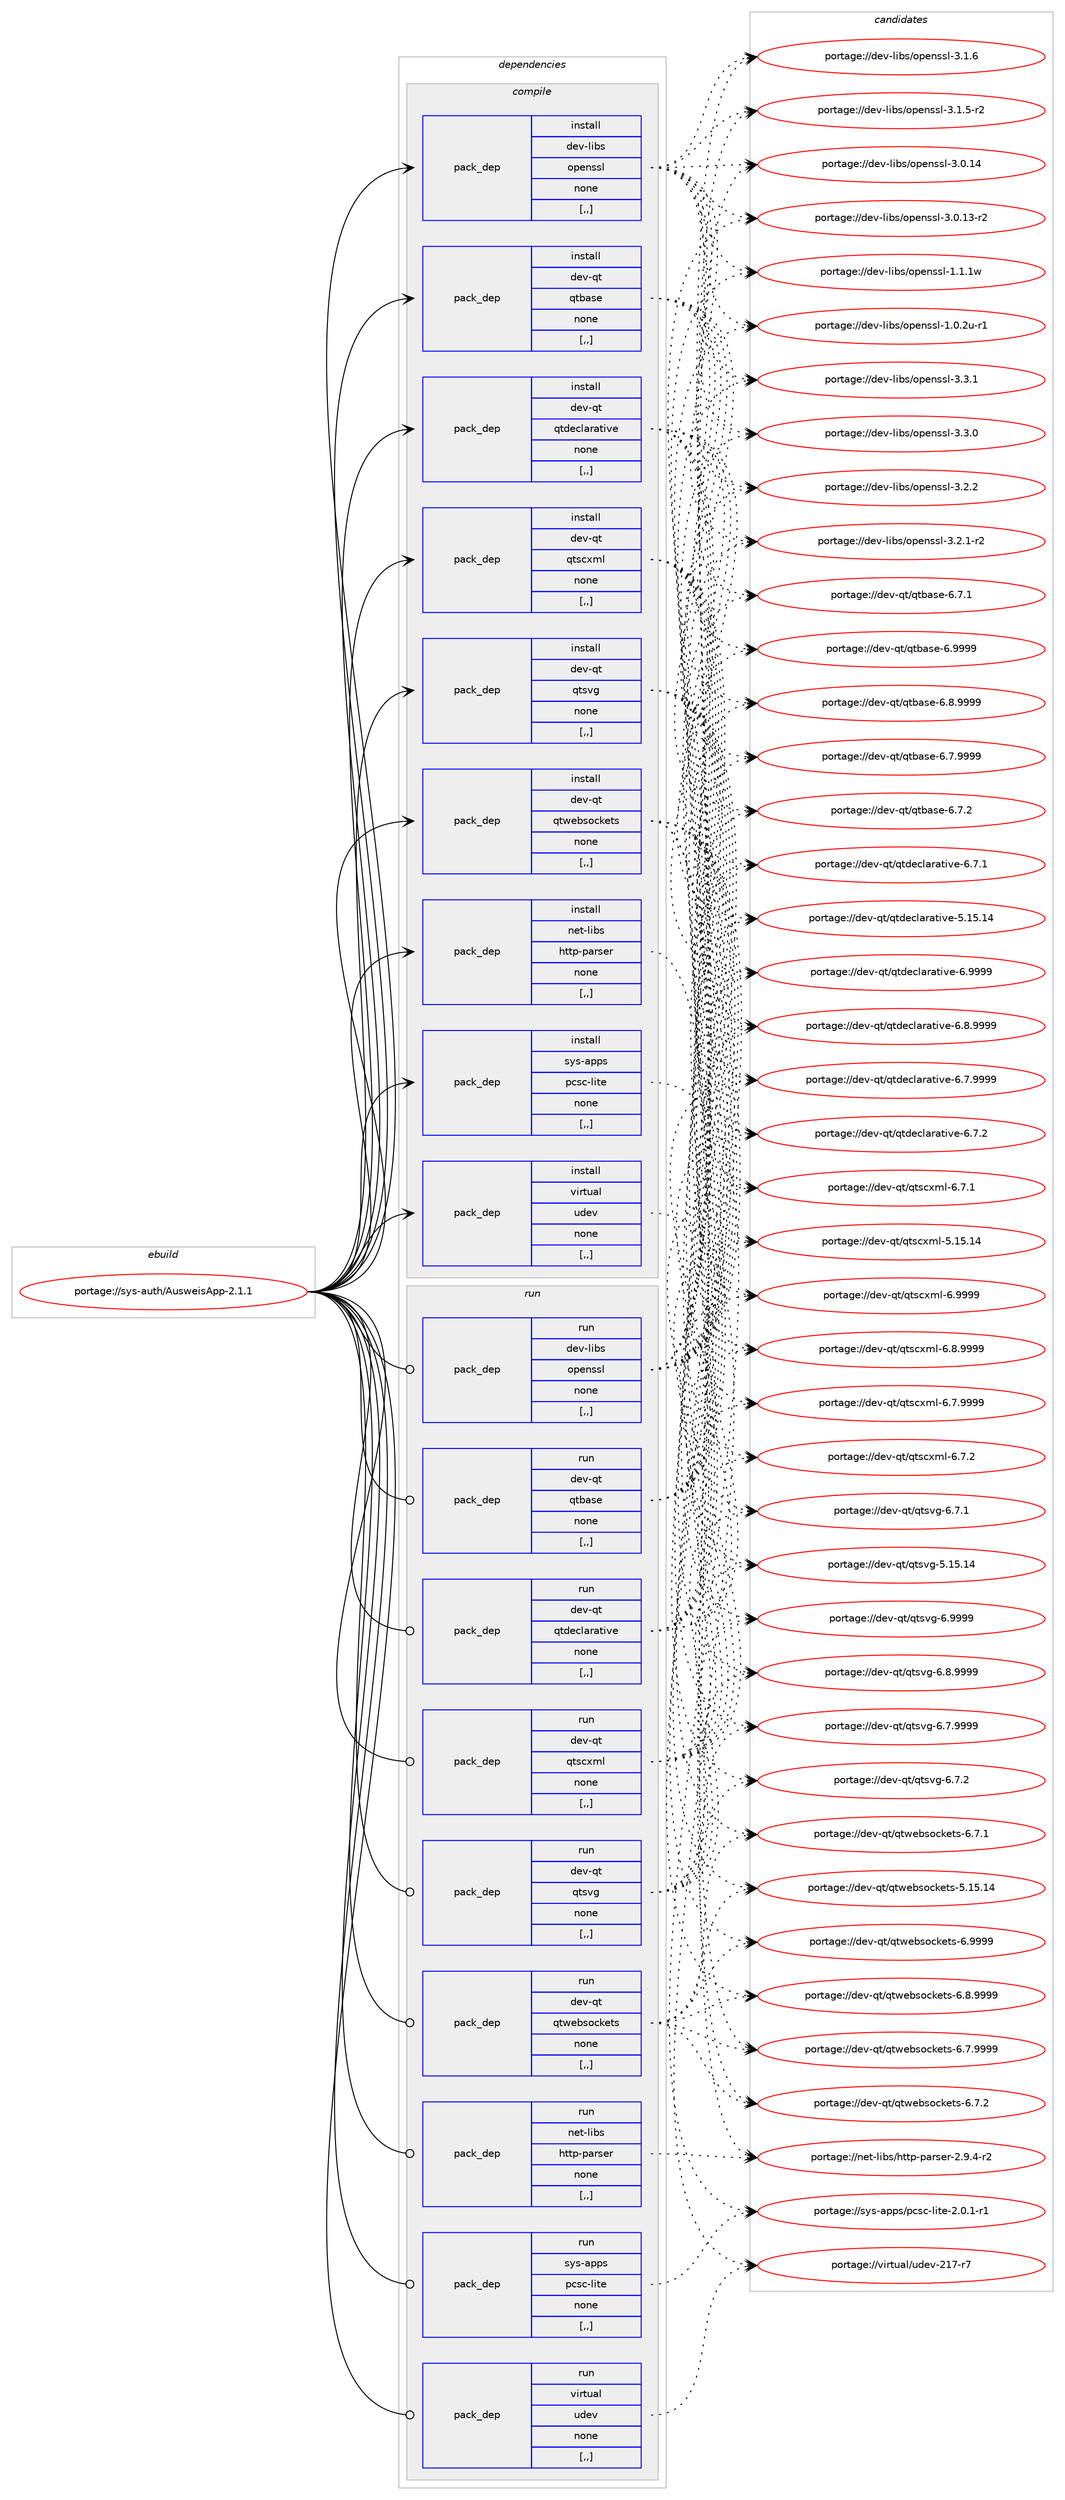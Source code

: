 digraph prolog {

# *************
# Graph options
# *************

newrank=true;
concentrate=true;
compound=true;
graph [rankdir=LR,fontname=Helvetica,fontsize=10,ranksep=1.5];#, ranksep=2.5, nodesep=0.2];
edge  [arrowhead=vee];
node  [fontname=Helvetica,fontsize=10];

# **********
# The ebuild
# **********

subgraph cluster_leftcol {
color=gray;
rank=same;
label=<<i>ebuild</i>>;
id [label="portage://sys-auth/AusweisApp-2.1.1", color=red, width=4, href="../sys-auth/AusweisApp-2.1.1.svg"];
}

# ****************
# The dependencies
# ****************

subgraph cluster_midcol {
color=gray;
label=<<i>dependencies</i>>;
subgraph cluster_compile {
fillcolor="#eeeeee";
style=filled;
label=<<i>compile</i>>;
subgraph pack308429 {
dependency423937 [label=<<TABLE BORDER="0" CELLBORDER="1" CELLSPACING="0" CELLPADDING="4" WIDTH="220"><TR><TD ROWSPAN="6" CELLPADDING="30">pack_dep</TD></TR><TR><TD WIDTH="110">install</TD></TR><TR><TD>dev-libs</TD></TR><TR><TD>openssl</TD></TR><TR><TD>none</TD></TR><TR><TD>[,,]</TD></TR></TABLE>>, shape=none, color=blue];
}
id:e -> dependency423937:w [weight=20,style="solid",arrowhead="vee"];
subgraph pack308430 {
dependency423938 [label=<<TABLE BORDER="0" CELLBORDER="1" CELLSPACING="0" CELLPADDING="4" WIDTH="220"><TR><TD ROWSPAN="6" CELLPADDING="30">pack_dep</TD></TR><TR><TD WIDTH="110">install</TD></TR><TR><TD>dev-qt</TD></TR><TR><TD>qtbase</TD></TR><TR><TD>none</TD></TR><TR><TD>[,,]</TD></TR></TABLE>>, shape=none, color=blue];
}
id:e -> dependency423938:w [weight=20,style="solid",arrowhead="vee"];
subgraph pack308431 {
dependency423939 [label=<<TABLE BORDER="0" CELLBORDER="1" CELLSPACING="0" CELLPADDING="4" WIDTH="220"><TR><TD ROWSPAN="6" CELLPADDING="30">pack_dep</TD></TR><TR><TD WIDTH="110">install</TD></TR><TR><TD>dev-qt</TD></TR><TR><TD>qtdeclarative</TD></TR><TR><TD>none</TD></TR><TR><TD>[,,]</TD></TR></TABLE>>, shape=none, color=blue];
}
id:e -> dependency423939:w [weight=20,style="solid",arrowhead="vee"];
subgraph pack308432 {
dependency423940 [label=<<TABLE BORDER="0" CELLBORDER="1" CELLSPACING="0" CELLPADDING="4" WIDTH="220"><TR><TD ROWSPAN="6" CELLPADDING="30">pack_dep</TD></TR><TR><TD WIDTH="110">install</TD></TR><TR><TD>dev-qt</TD></TR><TR><TD>qtscxml</TD></TR><TR><TD>none</TD></TR><TR><TD>[,,]</TD></TR></TABLE>>, shape=none, color=blue];
}
id:e -> dependency423940:w [weight=20,style="solid",arrowhead="vee"];
subgraph pack308433 {
dependency423941 [label=<<TABLE BORDER="0" CELLBORDER="1" CELLSPACING="0" CELLPADDING="4" WIDTH="220"><TR><TD ROWSPAN="6" CELLPADDING="30">pack_dep</TD></TR><TR><TD WIDTH="110">install</TD></TR><TR><TD>dev-qt</TD></TR><TR><TD>qtsvg</TD></TR><TR><TD>none</TD></TR><TR><TD>[,,]</TD></TR></TABLE>>, shape=none, color=blue];
}
id:e -> dependency423941:w [weight=20,style="solid",arrowhead="vee"];
subgraph pack308434 {
dependency423942 [label=<<TABLE BORDER="0" CELLBORDER="1" CELLSPACING="0" CELLPADDING="4" WIDTH="220"><TR><TD ROWSPAN="6" CELLPADDING="30">pack_dep</TD></TR><TR><TD WIDTH="110">install</TD></TR><TR><TD>dev-qt</TD></TR><TR><TD>qtwebsockets</TD></TR><TR><TD>none</TD></TR><TR><TD>[,,]</TD></TR></TABLE>>, shape=none, color=blue];
}
id:e -> dependency423942:w [weight=20,style="solid",arrowhead="vee"];
subgraph pack308435 {
dependency423943 [label=<<TABLE BORDER="0" CELLBORDER="1" CELLSPACING="0" CELLPADDING="4" WIDTH="220"><TR><TD ROWSPAN="6" CELLPADDING="30">pack_dep</TD></TR><TR><TD WIDTH="110">install</TD></TR><TR><TD>net-libs</TD></TR><TR><TD>http-parser</TD></TR><TR><TD>none</TD></TR><TR><TD>[,,]</TD></TR></TABLE>>, shape=none, color=blue];
}
id:e -> dependency423943:w [weight=20,style="solid",arrowhead="vee"];
subgraph pack308436 {
dependency423944 [label=<<TABLE BORDER="0" CELLBORDER="1" CELLSPACING="0" CELLPADDING="4" WIDTH="220"><TR><TD ROWSPAN="6" CELLPADDING="30">pack_dep</TD></TR><TR><TD WIDTH="110">install</TD></TR><TR><TD>sys-apps</TD></TR><TR><TD>pcsc-lite</TD></TR><TR><TD>none</TD></TR><TR><TD>[,,]</TD></TR></TABLE>>, shape=none, color=blue];
}
id:e -> dependency423944:w [weight=20,style="solid",arrowhead="vee"];
subgraph pack308437 {
dependency423945 [label=<<TABLE BORDER="0" CELLBORDER="1" CELLSPACING="0" CELLPADDING="4" WIDTH="220"><TR><TD ROWSPAN="6" CELLPADDING="30">pack_dep</TD></TR><TR><TD WIDTH="110">install</TD></TR><TR><TD>virtual</TD></TR><TR><TD>udev</TD></TR><TR><TD>none</TD></TR><TR><TD>[,,]</TD></TR></TABLE>>, shape=none, color=blue];
}
id:e -> dependency423945:w [weight=20,style="solid",arrowhead="vee"];
}
subgraph cluster_compileandrun {
fillcolor="#eeeeee";
style=filled;
label=<<i>compile and run</i>>;
}
subgraph cluster_run {
fillcolor="#eeeeee";
style=filled;
label=<<i>run</i>>;
subgraph pack308438 {
dependency423946 [label=<<TABLE BORDER="0" CELLBORDER="1" CELLSPACING="0" CELLPADDING="4" WIDTH="220"><TR><TD ROWSPAN="6" CELLPADDING="30">pack_dep</TD></TR><TR><TD WIDTH="110">run</TD></TR><TR><TD>dev-libs</TD></TR><TR><TD>openssl</TD></TR><TR><TD>none</TD></TR><TR><TD>[,,]</TD></TR></TABLE>>, shape=none, color=blue];
}
id:e -> dependency423946:w [weight=20,style="solid",arrowhead="odot"];
subgraph pack308439 {
dependency423947 [label=<<TABLE BORDER="0" CELLBORDER="1" CELLSPACING="0" CELLPADDING="4" WIDTH="220"><TR><TD ROWSPAN="6" CELLPADDING="30">pack_dep</TD></TR><TR><TD WIDTH="110">run</TD></TR><TR><TD>dev-qt</TD></TR><TR><TD>qtbase</TD></TR><TR><TD>none</TD></TR><TR><TD>[,,]</TD></TR></TABLE>>, shape=none, color=blue];
}
id:e -> dependency423947:w [weight=20,style="solid",arrowhead="odot"];
subgraph pack308440 {
dependency423948 [label=<<TABLE BORDER="0" CELLBORDER="1" CELLSPACING="0" CELLPADDING="4" WIDTH="220"><TR><TD ROWSPAN="6" CELLPADDING="30">pack_dep</TD></TR><TR><TD WIDTH="110">run</TD></TR><TR><TD>dev-qt</TD></TR><TR><TD>qtdeclarative</TD></TR><TR><TD>none</TD></TR><TR><TD>[,,]</TD></TR></TABLE>>, shape=none, color=blue];
}
id:e -> dependency423948:w [weight=20,style="solid",arrowhead="odot"];
subgraph pack308441 {
dependency423949 [label=<<TABLE BORDER="0" CELLBORDER="1" CELLSPACING="0" CELLPADDING="4" WIDTH="220"><TR><TD ROWSPAN="6" CELLPADDING="30">pack_dep</TD></TR><TR><TD WIDTH="110">run</TD></TR><TR><TD>dev-qt</TD></TR><TR><TD>qtscxml</TD></TR><TR><TD>none</TD></TR><TR><TD>[,,]</TD></TR></TABLE>>, shape=none, color=blue];
}
id:e -> dependency423949:w [weight=20,style="solid",arrowhead="odot"];
subgraph pack308442 {
dependency423950 [label=<<TABLE BORDER="0" CELLBORDER="1" CELLSPACING="0" CELLPADDING="4" WIDTH="220"><TR><TD ROWSPAN="6" CELLPADDING="30">pack_dep</TD></TR><TR><TD WIDTH="110">run</TD></TR><TR><TD>dev-qt</TD></TR><TR><TD>qtsvg</TD></TR><TR><TD>none</TD></TR><TR><TD>[,,]</TD></TR></TABLE>>, shape=none, color=blue];
}
id:e -> dependency423950:w [weight=20,style="solid",arrowhead="odot"];
subgraph pack308443 {
dependency423951 [label=<<TABLE BORDER="0" CELLBORDER="1" CELLSPACING="0" CELLPADDING="4" WIDTH="220"><TR><TD ROWSPAN="6" CELLPADDING="30">pack_dep</TD></TR><TR><TD WIDTH="110">run</TD></TR><TR><TD>dev-qt</TD></TR><TR><TD>qtwebsockets</TD></TR><TR><TD>none</TD></TR><TR><TD>[,,]</TD></TR></TABLE>>, shape=none, color=blue];
}
id:e -> dependency423951:w [weight=20,style="solid",arrowhead="odot"];
subgraph pack308444 {
dependency423952 [label=<<TABLE BORDER="0" CELLBORDER="1" CELLSPACING="0" CELLPADDING="4" WIDTH="220"><TR><TD ROWSPAN="6" CELLPADDING="30">pack_dep</TD></TR><TR><TD WIDTH="110">run</TD></TR><TR><TD>net-libs</TD></TR><TR><TD>http-parser</TD></TR><TR><TD>none</TD></TR><TR><TD>[,,]</TD></TR></TABLE>>, shape=none, color=blue];
}
id:e -> dependency423952:w [weight=20,style="solid",arrowhead="odot"];
subgraph pack308445 {
dependency423953 [label=<<TABLE BORDER="0" CELLBORDER="1" CELLSPACING="0" CELLPADDING="4" WIDTH="220"><TR><TD ROWSPAN="6" CELLPADDING="30">pack_dep</TD></TR><TR><TD WIDTH="110">run</TD></TR><TR><TD>sys-apps</TD></TR><TR><TD>pcsc-lite</TD></TR><TR><TD>none</TD></TR><TR><TD>[,,]</TD></TR></TABLE>>, shape=none, color=blue];
}
id:e -> dependency423953:w [weight=20,style="solid",arrowhead="odot"];
subgraph pack308446 {
dependency423954 [label=<<TABLE BORDER="0" CELLBORDER="1" CELLSPACING="0" CELLPADDING="4" WIDTH="220"><TR><TD ROWSPAN="6" CELLPADDING="30">pack_dep</TD></TR><TR><TD WIDTH="110">run</TD></TR><TR><TD>virtual</TD></TR><TR><TD>udev</TD></TR><TR><TD>none</TD></TR><TR><TD>[,,]</TD></TR></TABLE>>, shape=none, color=blue];
}
id:e -> dependency423954:w [weight=20,style="solid",arrowhead="odot"];
}
}

# **************
# The candidates
# **************

subgraph cluster_choices {
rank=same;
color=gray;
label=<<i>candidates</i>>;

subgraph choice308429 {
color=black;
nodesep=1;
choice100101118451081059811547111112101110115115108455146514649 [label="portage://dev-libs/openssl-3.3.1", color=red, width=4,href="../dev-libs/openssl-3.3.1.svg"];
choice100101118451081059811547111112101110115115108455146514648 [label="portage://dev-libs/openssl-3.3.0", color=red, width=4,href="../dev-libs/openssl-3.3.0.svg"];
choice100101118451081059811547111112101110115115108455146504650 [label="portage://dev-libs/openssl-3.2.2", color=red, width=4,href="../dev-libs/openssl-3.2.2.svg"];
choice1001011184510810598115471111121011101151151084551465046494511450 [label="portage://dev-libs/openssl-3.2.1-r2", color=red, width=4,href="../dev-libs/openssl-3.2.1-r2.svg"];
choice100101118451081059811547111112101110115115108455146494654 [label="portage://dev-libs/openssl-3.1.6", color=red, width=4,href="../dev-libs/openssl-3.1.6.svg"];
choice1001011184510810598115471111121011101151151084551464946534511450 [label="portage://dev-libs/openssl-3.1.5-r2", color=red, width=4,href="../dev-libs/openssl-3.1.5-r2.svg"];
choice10010111845108105981154711111210111011511510845514648464952 [label="portage://dev-libs/openssl-3.0.14", color=red, width=4,href="../dev-libs/openssl-3.0.14.svg"];
choice100101118451081059811547111112101110115115108455146484649514511450 [label="portage://dev-libs/openssl-3.0.13-r2", color=red, width=4,href="../dev-libs/openssl-3.0.13-r2.svg"];
choice100101118451081059811547111112101110115115108454946494649119 [label="portage://dev-libs/openssl-1.1.1w", color=red, width=4,href="../dev-libs/openssl-1.1.1w.svg"];
choice1001011184510810598115471111121011101151151084549464846501174511449 [label="portage://dev-libs/openssl-1.0.2u-r1", color=red, width=4,href="../dev-libs/openssl-1.0.2u-r1.svg"];
dependency423937:e -> choice100101118451081059811547111112101110115115108455146514649:w [style=dotted,weight="100"];
dependency423937:e -> choice100101118451081059811547111112101110115115108455146514648:w [style=dotted,weight="100"];
dependency423937:e -> choice100101118451081059811547111112101110115115108455146504650:w [style=dotted,weight="100"];
dependency423937:e -> choice1001011184510810598115471111121011101151151084551465046494511450:w [style=dotted,weight="100"];
dependency423937:e -> choice100101118451081059811547111112101110115115108455146494654:w [style=dotted,weight="100"];
dependency423937:e -> choice1001011184510810598115471111121011101151151084551464946534511450:w [style=dotted,weight="100"];
dependency423937:e -> choice10010111845108105981154711111210111011511510845514648464952:w [style=dotted,weight="100"];
dependency423937:e -> choice100101118451081059811547111112101110115115108455146484649514511450:w [style=dotted,weight="100"];
dependency423937:e -> choice100101118451081059811547111112101110115115108454946494649119:w [style=dotted,weight="100"];
dependency423937:e -> choice1001011184510810598115471111121011101151151084549464846501174511449:w [style=dotted,weight="100"];
}
subgraph choice308430 {
color=black;
nodesep=1;
choice1001011184511311647113116989711510145544657575757 [label="portage://dev-qt/qtbase-6.9999", color=red, width=4,href="../dev-qt/qtbase-6.9999.svg"];
choice10010111845113116471131169897115101455446564657575757 [label="portage://dev-qt/qtbase-6.8.9999", color=red, width=4,href="../dev-qt/qtbase-6.8.9999.svg"];
choice10010111845113116471131169897115101455446554657575757 [label="portage://dev-qt/qtbase-6.7.9999", color=red, width=4,href="../dev-qt/qtbase-6.7.9999.svg"];
choice10010111845113116471131169897115101455446554650 [label="portage://dev-qt/qtbase-6.7.2", color=red, width=4,href="../dev-qt/qtbase-6.7.2.svg"];
choice10010111845113116471131169897115101455446554649 [label="portage://dev-qt/qtbase-6.7.1", color=red, width=4,href="../dev-qt/qtbase-6.7.1.svg"];
dependency423938:e -> choice1001011184511311647113116989711510145544657575757:w [style=dotted,weight="100"];
dependency423938:e -> choice10010111845113116471131169897115101455446564657575757:w [style=dotted,weight="100"];
dependency423938:e -> choice10010111845113116471131169897115101455446554657575757:w [style=dotted,weight="100"];
dependency423938:e -> choice10010111845113116471131169897115101455446554650:w [style=dotted,weight="100"];
dependency423938:e -> choice10010111845113116471131169897115101455446554649:w [style=dotted,weight="100"];
}
subgraph choice308431 {
color=black;
nodesep=1;
choice100101118451131164711311610010199108971149711610511810145544657575757 [label="portage://dev-qt/qtdeclarative-6.9999", color=red, width=4,href="../dev-qt/qtdeclarative-6.9999.svg"];
choice1001011184511311647113116100101991089711497116105118101455446564657575757 [label="portage://dev-qt/qtdeclarative-6.8.9999", color=red, width=4,href="../dev-qt/qtdeclarative-6.8.9999.svg"];
choice1001011184511311647113116100101991089711497116105118101455446554657575757 [label="portage://dev-qt/qtdeclarative-6.7.9999", color=red, width=4,href="../dev-qt/qtdeclarative-6.7.9999.svg"];
choice1001011184511311647113116100101991089711497116105118101455446554650 [label="portage://dev-qt/qtdeclarative-6.7.2", color=red, width=4,href="../dev-qt/qtdeclarative-6.7.2.svg"];
choice1001011184511311647113116100101991089711497116105118101455446554649 [label="portage://dev-qt/qtdeclarative-6.7.1", color=red, width=4,href="../dev-qt/qtdeclarative-6.7.1.svg"];
choice10010111845113116471131161001019910897114971161051181014553464953464952 [label="portage://dev-qt/qtdeclarative-5.15.14", color=red, width=4,href="../dev-qt/qtdeclarative-5.15.14.svg"];
dependency423939:e -> choice100101118451131164711311610010199108971149711610511810145544657575757:w [style=dotted,weight="100"];
dependency423939:e -> choice1001011184511311647113116100101991089711497116105118101455446564657575757:w [style=dotted,weight="100"];
dependency423939:e -> choice1001011184511311647113116100101991089711497116105118101455446554657575757:w [style=dotted,weight="100"];
dependency423939:e -> choice1001011184511311647113116100101991089711497116105118101455446554650:w [style=dotted,weight="100"];
dependency423939:e -> choice1001011184511311647113116100101991089711497116105118101455446554649:w [style=dotted,weight="100"];
dependency423939:e -> choice10010111845113116471131161001019910897114971161051181014553464953464952:w [style=dotted,weight="100"];
}
subgraph choice308432 {
color=black;
nodesep=1;
choice10010111845113116471131161159912010910845544657575757 [label="portage://dev-qt/qtscxml-6.9999", color=red, width=4,href="../dev-qt/qtscxml-6.9999.svg"];
choice100101118451131164711311611599120109108455446564657575757 [label="portage://dev-qt/qtscxml-6.8.9999", color=red, width=4,href="../dev-qt/qtscxml-6.8.9999.svg"];
choice100101118451131164711311611599120109108455446554657575757 [label="portage://dev-qt/qtscxml-6.7.9999", color=red, width=4,href="../dev-qt/qtscxml-6.7.9999.svg"];
choice100101118451131164711311611599120109108455446554650 [label="portage://dev-qt/qtscxml-6.7.2", color=red, width=4,href="../dev-qt/qtscxml-6.7.2.svg"];
choice100101118451131164711311611599120109108455446554649 [label="portage://dev-qt/qtscxml-6.7.1", color=red, width=4,href="../dev-qt/qtscxml-6.7.1.svg"];
choice1001011184511311647113116115991201091084553464953464952 [label="portage://dev-qt/qtscxml-5.15.14", color=red, width=4,href="../dev-qt/qtscxml-5.15.14.svg"];
dependency423940:e -> choice10010111845113116471131161159912010910845544657575757:w [style=dotted,weight="100"];
dependency423940:e -> choice100101118451131164711311611599120109108455446564657575757:w [style=dotted,weight="100"];
dependency423940:e -> choice100101118451131164711311611599120109108455446554657575757:w [style=dotted,weight="100"];
dependency423940:e -> choice100101118451131164711311611599120109108455446554650:w [style=dotted,weight="100"];
dependency423940:e -> choice100101118451131164711311611599120109108455446554649:w [style=dotted,weight="100"];
dependency423940:e -> choice1001011184511311647113116115991201091084553464953464952:w [style=dotted,weight="100"];
}
subgraph choice308433 {
color=black;
nodesep=1;
choice100101118451131164711311611511810345544657575757 [label="portage://dev-qt/qtsvg-6.9999", color=red, width=4,href="../dev-qt/qtsvg-6.9999.svg"];
choice1001011184511311647113116115118103455446564657575757 [label="portage://dev-qt/qtsvg-6.8.9999", color=red, width=4,href="../dev-qt/qtsvg-6.8.9999.svg"];
choice1001011184511311647113116115118103455446554657575757 [label="portage://dev-qt/qtsvg-6.7.9999", color=red, width=4,href="../dev-qt/qtsvg-6.7.9999.svg"];
choice1001011184511311647113116115118103455446554650 [label="portage://dev-qt/qtsvg-6.7.2", color=red, width=4,href="../dev-qt/qtsvg-6.7.2.svg"];
choice1001011184511311647113116115118103455446554649 [label="portage://dev-qt/qtsvg-6.7.1", color=red, width=4,href="../dev-qt/qtsvg-6.7.1.svg"];
choice10010111845113116471131161151181034553464953464952 [label="portage://dev-qt/qtsvg-5.15.14", color=red, width=4,href="../dev-qt/qtsvg-5.15.14.svg"];
dependency423941:e -> choice100101118451131164711311611511810345544657575757:w [style=dotted,weight="100"];
dependency423941:e -> choice1001011184511311647113116115118103455446564657575757:w [style=dotted,weight="100"];
dependency423941:e -> choice1001011184511311647113116115118103455446554657575757:w [style=dotted,weight="100"];
dependency423941:e -> choice1001011184511311647113116115118103455446554650:w [style=dotted,weight="100"];
dependency423941:e -> choice1001011184511311647113116115118103455446554649:w [style=dotted,weight="100"];
dependency423941:e -> choice10010111845113116471131161151181034553464953464952:w [style=dotted,weight="100"];
}
subgraph choice308434 {
color=black;
nodesep=1;
choice1001011184511311647113116119101981151119910710111611545544657575757 [label="portage://dev-qt/qtwebsockets-6.9999", color=red, width=4,href="../dev-qt/qtwebsockets-6.9999.svg"];
choice10010111845113116471131161191019811511199107101116115455446564657575757 [label="portage://dev-qt/qtwebsockets-6.8.9999", color=red, width=4,href="../dev-qt/qtwebsockets-6.8.9999.svg"];
choice10010111845113116471131161191019811511199107101116115455446554657575757 [label="portage://dev-qt/qtwebsockets-6.7.9999", color=red, width=4,href="../dev-qt/qtwebsockets-6.7.9999.svg"];
choice10010111845113116471131161191019811511199107101116115455446554650 [label="portage://dev-qt/qtwebsockets-6.7.2", color=red, width=4,href="../dev-qt/qtwebsockets-6.7.2.svg"];
choice10010111845113116471131161191019811511199107101116115455446554649 [label="portage://dev-qt/qtwebsockets-6.7.1", color=red, width=4,href="../dev-qt/qtwebsockets-6.7.1.svg"];
choice100101118451131164711311611910198115111991071011161154553464953464952 [label="portage://dev-qt/qtwebsockets-5.15.14", color=red, width=4,href="../dev-qt/qtwebsockets-5.15.14.svg"];
dependency423942:e -> choice1001011184511311647113116119101981151119910710111611545544657575757:w [style=dotted,weight="100"];
dependency423942:e -> choice10010111845113116471131161191019811511199107101116115455446564657575757:w [style=dotted,weight="100"];
dependency423942:e -> choice10010111845113116471131161191019811511199107101116115455446554657575757:w [style=dotted,weight="100"];
dependency423942:e -> choice10010111845113116471131161191019811511199107101116115455446554650:w [style=dotted,weight="100"];
dependency423942:e -> choice10010111845113116471131161191019811511199107101116115455446554649:w [style=dotted,weight="100"];
dependency423942:e -> choice100101118451131164711311611910198115111991071011161154553464953464952:w [style=dotted,weight="100"];
}
subgraph choice308435 {
color=black;
nodesep=1;
choice11010111645108105981154710411611611245112971141151011144550465746524511450 [label="portage://net-libs/http-parser-2.9.4-r2", color=red, width=4,href="../net-libs/http-parser-2.9.4-r2.svg"];
dependency423943:e -> choice11010111645108105981154710411611611245112971141151011144550465746524511450:w [style=dotted,weight="100"];
}
subgraph choice308436 {
color=black;
nodesep=1;
choice1151211154597112112115471129911599451081051161014550464846494511449 [label="portage://sys-apps/pcsc-lite-2.0.1-r1", color=red, width=4,href="../sys-apps/pcsc-lite-2.0.1-r1.svg"];
dependency423944:e -> choice1151211154597112112115471129911599451081051161014550464846494511449:w [style=dotted,weight="100"];
}
subgraph choice308437 {
color=black;
nodesep=1;
choice1181051141161179710847117100101118455049554511455 [label="portage://virtual/udev-217-r7", color=red, width=4,href="../virtual/udev-217-r7.svg"];
dependency423945:e -> choice1181051141161179710847117100101118455049554511455:w [style=dotted,weight="100"];
}
subgraph choice308438 {
color=black;
nodesep=1;
choice100101118451081059811547111112101110115115108455146514649 [label="portage://dev-libs/openssl-3.3.1", color=red, width=4,href="../dev-libs/openssl-3.3.1.svg"];
choice100101118451081059811547111112101110115115108455146514648 [label="portage://dev-libs/openssl-3.3.0", color=red, width=4,href="../dev-libs/openssl-3.3.0.svg"];
choice100101118451081059811547111112101110115115108455146504650 [label="portage://dev-libs/openssl-3.2.2", color=red, width=4,href="../dev-libs/openssl-3.2.2.svg"];
choice1001011184510810598115471111121011101151151084551465046494511450 [label="portage://dev-libs/openssl-3.2.1-r2", color=red, width=4,href="../dev-libs/openssl-3.2.1-r2.svg"];
choice100101118451081059811547111112101110115115108455146494654 [label="portage://dev-libs/openssl-3.1.6", color=red, width=4,href="../dev-libs/openssl-3.1.6.svg"];
choice1001011184510810598115471111121011101151151084551464946534511450 [label="portage://dev-libs/openssl-3.1.5-r2", color=red, width=4,href="../dev-libs/openssl-3.1.5-r2.svg"];
choice10010111845108105981154711111210111011511510845514648464952 [label="portage://dev-libs/openssl-3.0.14", color=red, width=4,href="../dev-libs/openssl-3.0.14.svg"];
choice100101118451081059811547111112101110115115108455146484649514511450 [label="portage://dev-libs/openssl-3.0.13-r2", color=red, width=4,href="../dev-libs/openssl-3.0.13-r2.svg"];
choice100101118451081059811547111112101110115115108454946494649119 [label="portage://dev-libs/openssl-1.1.1w", color=red, width=4,href="../dev-libs/openssl-1.1.1w.svg"];
choice1001011184510810598115471111121011101151151084549464846501174511449 [label="portage://dev-libs/openssl-1.0.2u-r1", color=red, width=4,href="../dev-libs/openssl-1.0.2u-r1.svg"];
dependency423946:e -> choice100101118451081059811547111112101110115115108455146514649:w [style=dotted,weight="100"];
dependency423946:e -> choice100101118451081059811547111112101110115115108455146514648:w [style=dotted,weight="100"];
dependency423946:e -> choice100101118451081059811547111112101110115115108455146504650:w [style=dotted,weight="100"];
dependency423946:e -> choice1001011184510810598115471111121011101151151084551465046494511450:w [style=dotted,weight="100"];
dependency423946:e -> choice100101118451081059811547111112101110115115108455146494654:w [style=dotted,weight="100"];
dependency423946:e -> choice1001011184510810598115471111121011101151151084551464946534511450:w [style=dotted,weight="100"];
dependency423946:e -> choice10010111845108105981154711111210111011511510845514648464952:w [style=dotted,weight="100"];
dependency423946:e -> choice100101118451081059811547111112101110115115108455146484649514511450:w [style=dotted,weight="100"];
dependency423946:e -> choice100101118451081059811547111112101110115115108454946494649119:w [style=dotted,weight="100"];
dependency423946:e -> choice1001011184510810598115471111121011101151151084549464846501174511449:w [style=dotted,weight="100"];
}
subgraph choice308439 {
color=black;
nodesep=1;
choice1001011184511311647113116989711510145544657575757 [label="portage://dev-qt/qtbase-6.9999", color=red, width=4,href="../dev-qt/qtbase-6.9999.svg"];
choice10010111845113116471131169897115101455446564657575757 [label="portage://dev-qt/qtbase-6.8.9999", color=red, width=4,href="../dev-qt/qtbase-6.8.9999.svg"];
choice10010111845113116471131169897115101455446554657575757 [label="portage://dev-qt/qtbase-6.7.9999", color=red, width=4,href="../dev-qt/qtbase-6.7.9999.svg"];
choice10010111845113116471131169897115101455446554650 [label="portage://dev-qt/qtbase-6.7.2", color=red, width=4,href="../dev-qt/qtbase-6.7.2.svg"];
choice10010111845113116471131169897115101455446554649 [label="portage://dev-qt/qtbase-6.7.1", color=red, width=4,href="../dev-qt/qtbase-6.7.1.svg"];
dependency423947:e -> choice1001011184511311647113116989711510145544657575757:w [style=dotted,weight="100"];
dependency423947:e -> choice10010111845113116471131169897115101455446564657575757:w [style=dotted,weight="100"];
dependency423947:e -> choice10010111845113116471131169897115101455446554657575757:w [style=dotted,weight="100"];
dependency423947:e -> choice10010111845113116471131169897115101455446554650:w [style=dotted,weight="100"];
dependency423947:e -> choice10010111845113116471131169897115101455446554649:w [style=dotted,weight="100"];
}
subgraph choice308440 {
color=black;
nodesep=1;
choice100101118451131164711311610010199108971149711610511810145544657575757 [label="portage://dev-qt/qtdeclarative-6.9999", color=red, width=4,href="../dev-qt/qtdeclarative-6.9999.svg"];
choice1001011184511311647113116100101991089711497116105118101455446564657575757 [label="portage://dev-qt/qtdeclarative-6.8.9999", color=red, width=4,href="../dev-qt/qtdeclarative-6.8.9999.svg"];
choice1001011184511311647113116100101991089711497116105118101455446554657575757 [label="portage://dev-qt/qtdeclarative-6.7.9999", color=red, width=4,href="../dev-qt/qtdeclarative-6.7.9999.svg"];
choice1001011184511311647113116100101991089711497116105118101455446554650 [label="portage://dev-qt/qtdeclarative-6.7.2", color=red, width=4,href="../dev-qt/qtdeclarative-6.7.2.svg"];
choice1001011184511311647113116100101991089711497116105118101455446554649 [label="portage://dev-qt/qtdeclarative-6.7.1", color=red, width=4,href="../dev-qt/qtdeclarative-6.7.1.svg"];
choice10010111845113116471131161001019910897114971161051181014553464953464952 [label="portage://dev-qt/qtdeclarative-5.15.14", color=red, width=4,href="../dev-qt/qtdeclarative-5.15.14.svg"];
dependency423948:e -> choice100101118451131164711311610010199108971149711610511810145544657575757:w [style=dotted,weight="100"];
dependency423948:e -> choice1001011184511311647113116100101991089711497116105118101455446564657575757:w [style=dotted,weight="100"];
dependency423948:e -> choice1001011184511311647113116100101991089711497116105118101455446554657575757:w [style=dotted,weight="100"];
dependency423948:e -> choice1001011184511311647113116100101991089711497116105118101455446554650:w [style=dotted,weight="100"];
dependency423948:e -> choice1001011184511311647113116100101991089711497116105118101455446554649:w [style=dotted,weight="100"];
dependency423948:e -> choice10010111845113116471131161001019910897114971161051181014553464953464952:w [style=dotted,weight="100"];
}
subgraph choice308441 {
color=black;
nodesep=1;
choice10010111845113116471131161159912010910845544657575757 [label="portage://dev-qt/qtscxml-6.9999", color=red, width=4,href="../dev-qt/qtscxml-6.9999.svg"];
choice100101118451131164711311611599120109108455446564657575757 [label="portage://dev-qt/qtscxml-6.8.9999", color=red, width=4,href="../dev-qt/qtscxml-6.8.9999.svg"];
choice100101118451131164711311611599120109108455446554657575757 [label="portage://dev-qt/qtscxml-6.7.9999", color=red, width=4,href="../dev-qt/qtscxml-6.7.9999.svg"];
choice100101118451131164711311611599120109108455446554650 [label="portage://dev-qt/qtscxml-6.7.2", color=red, width=4,href="../dev-qt/qtscxml-6.7.2.svg"];
choice100101118451131164711311611599120109108455446554649 [label="portage://dev-qt/qtscxml-6.7.1", color=red, width=4,href="../dev-qt/qtscxml-6.7.1.svg"];
choice1001011184511311647113116115991201091084553464953464952 [label="portage://dev-qt/qtscxml-5.15.14", color=red, width=4,href="../dev-qt/qtscxml-5.15.14.svg"];
dependency423949:e -> choice10010111845113116471131161159912010910845544657575757:w [style=dotted,weight="100"];
dependency423949:e -> choice100101118451131164711311611599120109108455446564657575757:w [style=dotted,weight="100"];
dependency423949:e -> choice100101118451131164711311611599120109108455446554657575757:w [style=dotted,weight="100"];
dependency423949:e -> choice100101118451131164711311611599120109108455446554650:w [style=dotted,weight="100"];
dependency423949:e -> choice100101118451131164711311611599120109108455446554649:w [style=dotted,weight="100"];
dependency423949:e -> choice1001011184511311647113116115991201091084553464953464952:w [style=dotted,weight="100"];
}
subgraph choice308442 {
color=black;
nodesep=1;
choice100101118451131164711311611511810345544657575757 [label="portage://dev-qt/qtsvg-6.9999", color=red, width=4,href="../dev-qt/qtsvg-6.9999.svg"];
choice1001011184511311647113116115118103455446564657575757 [label="portage://dev-qt/qtsvg-6.8.9999", color=red, width=4,href="../dev-qt/qtsvg-6.8.9999.svg"];
choice1001011184511311647113116115118103455446554657575757 [label="portage://dev-qt/qtsvg-6.7.9999", color=red, width=4,href="../dev-qt/qtsvg-6.7.9999.svg"];
choice1001011184511311647113116115118103455446554650 [label="portage://dev-qt/qtsvg-6.7.2", color=red, width=4,href="../dev-qt/qtsvg-6.7.2.svg"];
choice1001011184511311647113116115118103455446554649 [label="portage://dev-qt/qtsvg-6.7.1", color=red, width=4,href="../dev-qt/qtsvg-6.7.1.svg"];
choice10010111845113116471131161151181034553464953464952 [label="portage://dev-qt/qtsvg-5.15.14", color=red, width=4,href="../dev-qt/qtsvg-5.15.14.svg"];
dependency423950:e -> choice100101118451131164711311611511810345544657575757:w [style=dotted,weight="100"];
dependency423950:e -> choice1001011184511311647113116115118103455446564657575757:w [style=dotted,weight="100"];
dependency423950:e -> choice1001011184511311647113116115118103455446554657575757:w [style=dotted,weight="100"];
dependency423950:e -> choice1001011184511311647113116115118103455446554650:w [style=dotted,weight="100"];
dependency423950:e -> choice1001011184511311647113116115118103455446554649:w [style=dotted,weight="100"];
dependency423950:e -> choice10010111845113116471131161151181034553464953464952:w [style=dotted,weight="100"];
}
subgraph choice308443 {
color=black;
nodesep=1;
choice1001011184511311647113116119101981151119910710111611545544657575757 [label="portage://dev-qt/qtwebsockets-6.9999", color=red, width=4,href="../dev-qt/qtwebsockets-6.9999.svg"];
choice10010111845113116471131161191019811511199107101116115455446564657575757 [label="portage://dev-qt/qtwebsockets-6.8.9999", color=red, width=4,href="../dev-qt/qtwebsockets-6.8.9999.svg"];
choice10010111845113116471131161191019811511199107101116115455446554657575757 [label="portage://dev-qt/qtwebsockets-6.7.9999", color=red, width=4,href="../dev-qt/qtwebsockets-6.7.9999.svg"];
choice10010111845113116471131161191019811511199107101116115455446554650 [label="portage://dev-qt/qtwebsockets-6.7.2", color=red, width=4,href="../dev-qt/qtwebsockets-6.7.2.svg"];
choice10010111845113116471131161191019811511199107101116115455446554649 [label="portage://dev-qt/qtwebsockets-6.7.1", color=red, width=4,href="../dev-qt/qtwebsockets-6.7.1.svg"];
choice100101118451131164711311611910198115111991071011161154553464953464952 [label="portage://dev-qt/qtwebsockets-5.15.14", color=red, width=4,href="../dev-qt/qtwebsockets-5.15.14.svg"];
dependency423951:e -> choice1001011184511311647113116119101981151119910710111611545544657575757:w [style=dotted,weight="100"];
dependency423951:e -> choice10010111845113116471131161191019811511199107101116115455446564657575757:w [style=dotted,weight="100"];
dependency423951:e -> choice10010111845113116471131161191019811511199107101116115455446554657575757:w [style=dotted,weight="100"];
dependency423951:e -> choice10010111845113116471131161191019811511199107101116115455446554650:w [style=dotted,weight="100"];
dependency423951:e -> choice10010111845113116471131161191019811511199107101116115455446554649:w [style=dotted,weight="100"];
dependency423951:e -> choice100101118451131164711311611910198115111991071011161154553464953464952:w [style=dotted,weight="100"];
}
subgraph choice308444 {
color=black;
nodesep=1;
choice11010111645108105981154710411611611245112971141151011144550465746524511450 [label="portage://net-libs/http-parser-2.9.4-r2", color=red, width=4,href="../net-libs/http-parser-2.9.4-r2.svg"];
dependency423952:e -> choice11010111645108105981154710411611611245112971141151011144550465746524511450:w [style=dotted,weight="100"];
}
subgraph choice308445 {
color=black;
nodesep=1;
choice1151211154597112112115471129911599451081051161014550464846494511449 [label="portage://sys-apps/pcsc-lite-2.0.1-r1", color=red, width=4,href="../sys-apps/pcsc-lite-2.0.1-r1.svg"];
dependency423953:e -> choice1151211154597112112115471129911599451081051161014550464846494511449:w [style=dotted,weight="100"];
}
subgraph choice308446 {
color=black;
nodesep=1;
choice1181051141161179710847117100101118455049554511455 [label="portage://virtual/udev-217-r7", color=red, width=4,href="../virtual/udev-217-r7.svg"];
dependency423954:e -> choice1181051141161179710847117100101118455049554511455:w [style=dotted,weight="100"];
}
}

}
